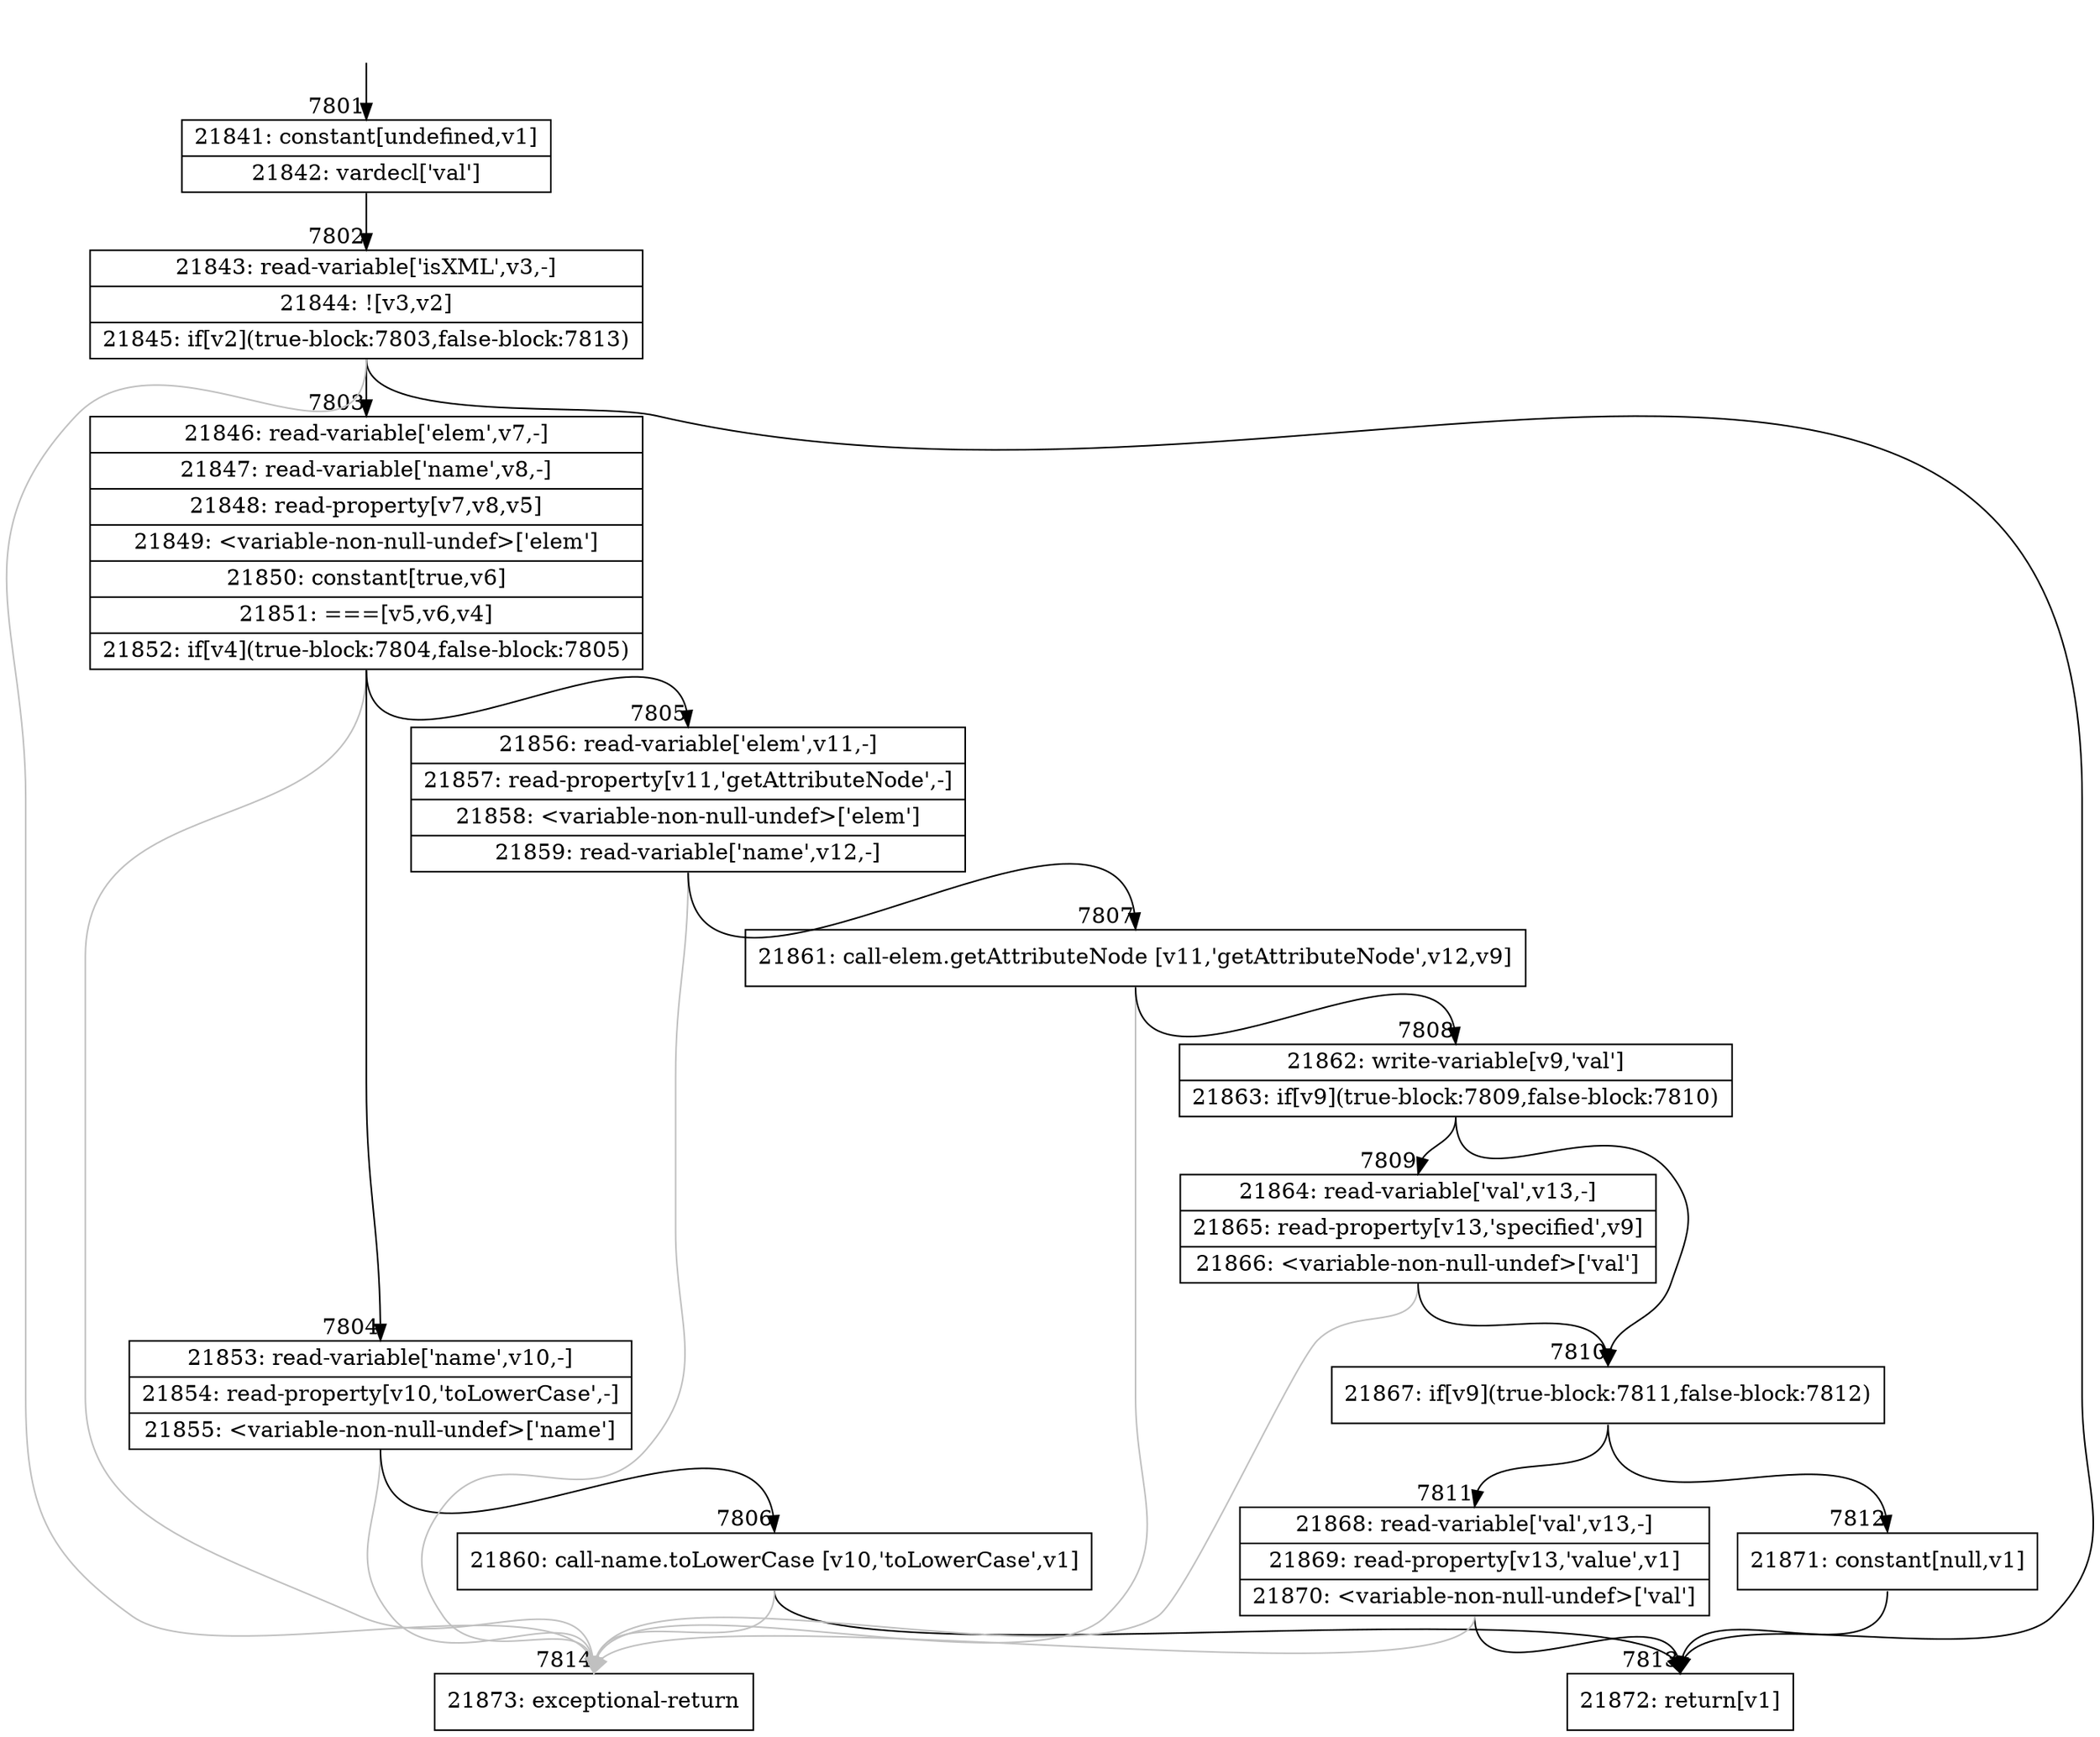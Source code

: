 digraph {
rankdir="TD"
BB_entry586[shape=none,label=""];
BB_entry586 -> BB7801 [tailport=s, headport=n, headlabel="    7801"]
BB7801 [shape=record label="{21841: constant[undefined,v1]|21842: vardecl['val']}" ] 
BB7801 -> BB7802 [tailport=s, headport=n, headlabel="      7802"]
BB7802 [shape=record label="{21843: read-variable['isXML',v3,-]|21844: ![v3,v2]|21845: if[v2](true-block:7803,false-block:7813)}" ] 
BB7802 -> BB7803 [tailport=s, headport=n, headlabel="      7803"]
BB7802 -> BB7813 [tailport=s, headport=n, headlabel="      7813"]
BB7802 -> BB7814 [tailport=s, headport=n, color=gray, headlabel="      7814"]
BB7803 [shape=record label="{21846: read-variable['elem',v7,-]|21847: read-variable['name',v8,-]|21848: read-property[v7,v8,v5]|21849: \<variable-non-null-undef\>['elem']|21850: constant[true,v6]|21851: ===[v5,v6,v4]|21852: if[v4](true-block:7804,false-block:7805)}" ] 
BB7803 -> BB7804 [tailport=s, headport=n, headlabel="      7804"]
BB7803 -> BB7805 [tailport=s, headport=n, headlabel="      7805"]
BB7803 -> BB7814 [tailport=s, headport=n, color=gray]
BB7804 [shape=record label="{21853: read-variable['name',v10,-]|21854: read-property[v10,'toLowerCase',-]|21855: \<variable-non-null-undef\>['name']}" ] 
BB7804 -> BB7806 [tailport=s, headport=n, headlabel="      7806"]
BB7804 -> BB7814 [tailport=s, headport=n, color=gray]
BB7805 [shape=record label="{21856: read-variable['elem',v11,-]|21857: read-property[v11,'getAttributeNode',-]|21858: \<variable-non-null-undef\>['elem']|21859: read-variable['name',v12,-]}" ] 
BB7805 -> BB7807 [tailport=s, headport=n, headlabel="      7807"]
BB7805 -> BB7814 [tailport=s, headport=n, color=gray]
BB7806 [shape=record label="{21860: call-name.toLowerCase [v10,'toLowerCase',v1]}" ] 
BB7806 -> BB7813 [tailport=s, headport=n]
BB7806 -> BB7814 [tailport=s, headport=n, color=gray]
BB7807 [shape=record label="{21861: call-elem.getAttributeNode [v11,'getAttributeNode',v12,v9]}" ] 
BB7807 -> BB7808 [tailport=s, headport=n, headlabel="      7808"]
BB7807 -> BB7814 [tailport=s, headport=n, color=gray]
BB7808 [shape=record label="{21862: write-variable[v9,'val']|21863: if[v9](true-block:7809,false-block:7810)}" ] 
BB7808 -> BB7810 [tailport=s, headport=n, headlabel="      7810"]
BB7808 -> BB7809 [tailport=s, headport=n, headlabel="      7809"]
BB7809 [shape=record label="{21864: read-variable['val',v13,-]|21865: read-property[v13,'specified',v9]|21866: \<variable-non-null-undef\>['val']}" ] 
BB7809 -> BB7810 [tailport=s, headport=n]
BB7809 -> BB7814 [tailport=s, headport=n, color=gray]
BB7810 [shape=record label="{21867: if[v9](true-block:7811,false-block:7812)}" ] 
BB7810 -> BB7811 [tailport=s, headport=n, headlabel="      7811"]
BB7810 -> BB7812 [tailport=s, headport=n, headlabel="      7812"]
BB7811 [shape=record label="{21868: read-variable['val',v13,-]|21869: read-property[v13,'value',v1]|21870: \<variable-non-null-undef\>['val']}" ] 
BB7811 -> BB7813 [tailport=s, headport=n]
BB7811 -> BB7814 [tailport=s, headport=n, color=gray]
BB7812 [shape=record label="{21871: constant[null,v1]}" ] 
BB7812 -> BB7813 [tailport=s, headport=n]
BB7813 [shape=record label="{21872: return[v1]}" ] 
BB7814 [shape=record label="{21873: exceptional-return}" ] 
//#$~ 6217
}
